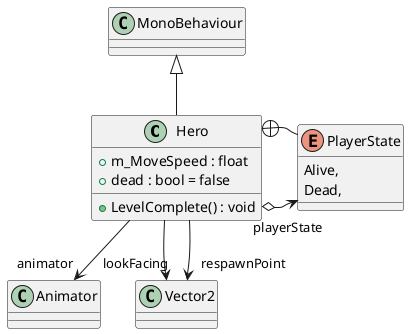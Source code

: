 @startuml
class Hero {
    + m_MoveSpeed : float
    + dead : bool = false
    + LevelComplete() : void
}
enum PlayerState {
    Alive,
    Dead,
}
MonoBehaviour <|-- Hero
Hero --> "animator" Animator
Hero o-> "playerState" PlayerState
Hero --> "lookFacing" Vector2
Hero --> "respawnPoint" Vector2
Hero +-- PlayerState
@enduml
